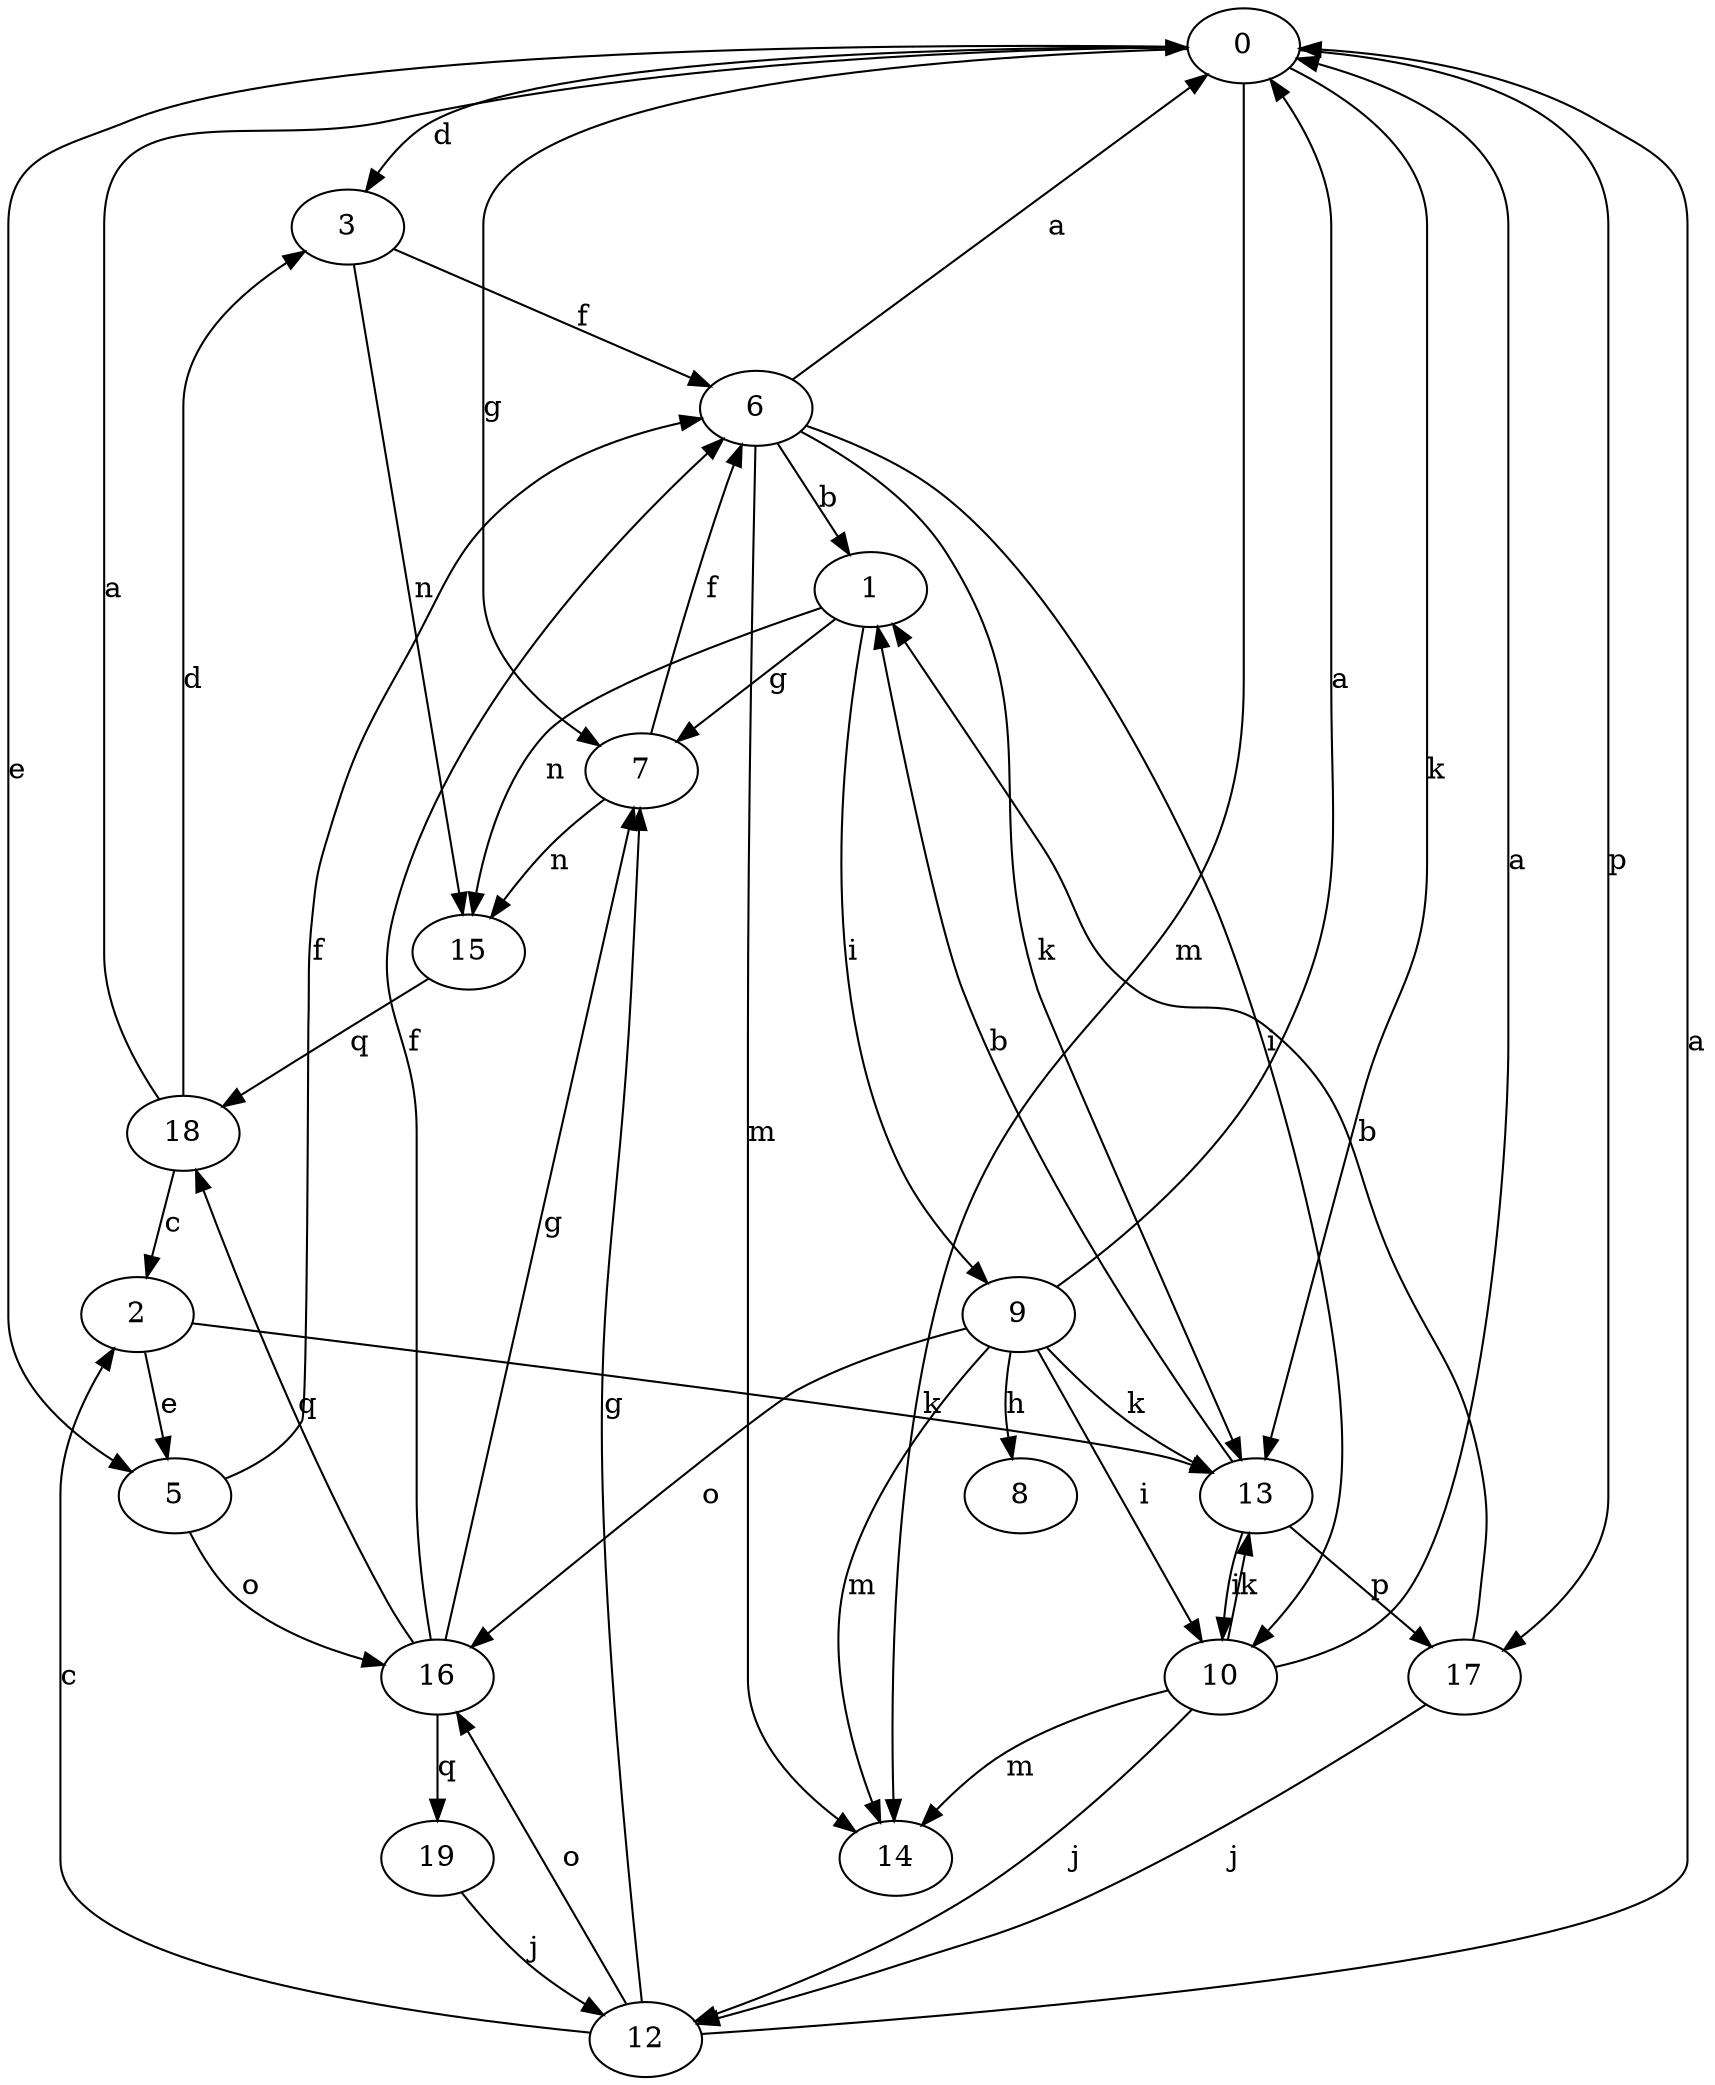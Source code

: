 strict digraph  {
0;
1;
2;
3;
5;
6;
7;
8;
9;
10;
12;
13;
14;
15;
16;
17;
18;
19;
0 -> 3  [label=d];
0 -> 5  [label=e];
0 -> 7  [label=g];
0 -> 13  [label=k];
0 -> 14  [label=m];
0 -> 17  [label=p];
1 -> 7  [label=g];
1 -> 9  [label=i];
1 -> 15  [label=n];
2 -> 5  [label=e];
2 -> 13  [label=k];
3 -> 6  [label=f];
3 -> 15  [label=n];
5 -> 6  [label=f];
5 -> 16  [label=o];
6 -> 0  [label=a];
6 -> 1  [label=b];
6 -> 10  [label=i];
6 -> 13  [label=k];
6 -> 14  [label=m];
7 -> 6  [label=f];
7 -> 15  [label=n];
9 -> 0  [label=a];
9 -> 8  [label=h];
9 -> 10  [label=i];
9 -> 13  [label=k];
9 -> 14  [label=m];
9 -> 16  [label=o];
10 -> 0  [label=a];
10 -> 12  [label=j];
10 -> 13  [label=k];
10 -> 14  [label=m];
12 -> 0  [label=a];
12 -> 2  [label=c];
12 -> 7  [label=g];
12 -> 16  [label=o];
13 -> 1  [label=b];
13 -> 10  [label=i];
13 -> 17  [label=p];
15 -> 18  [label=q];
16 -> 6  [label=f];
16 -> 7  [label=g];
16 -> 18  [label=q];
16 -> 19  [label=q];
17 -> 1  [label=b];
17 -> 12  [label=j];
18 -> 0  [label=a];
18 -> 2  [label=c];
18 -> 3  [label=d];
19 -> 12  [label=j];
}
